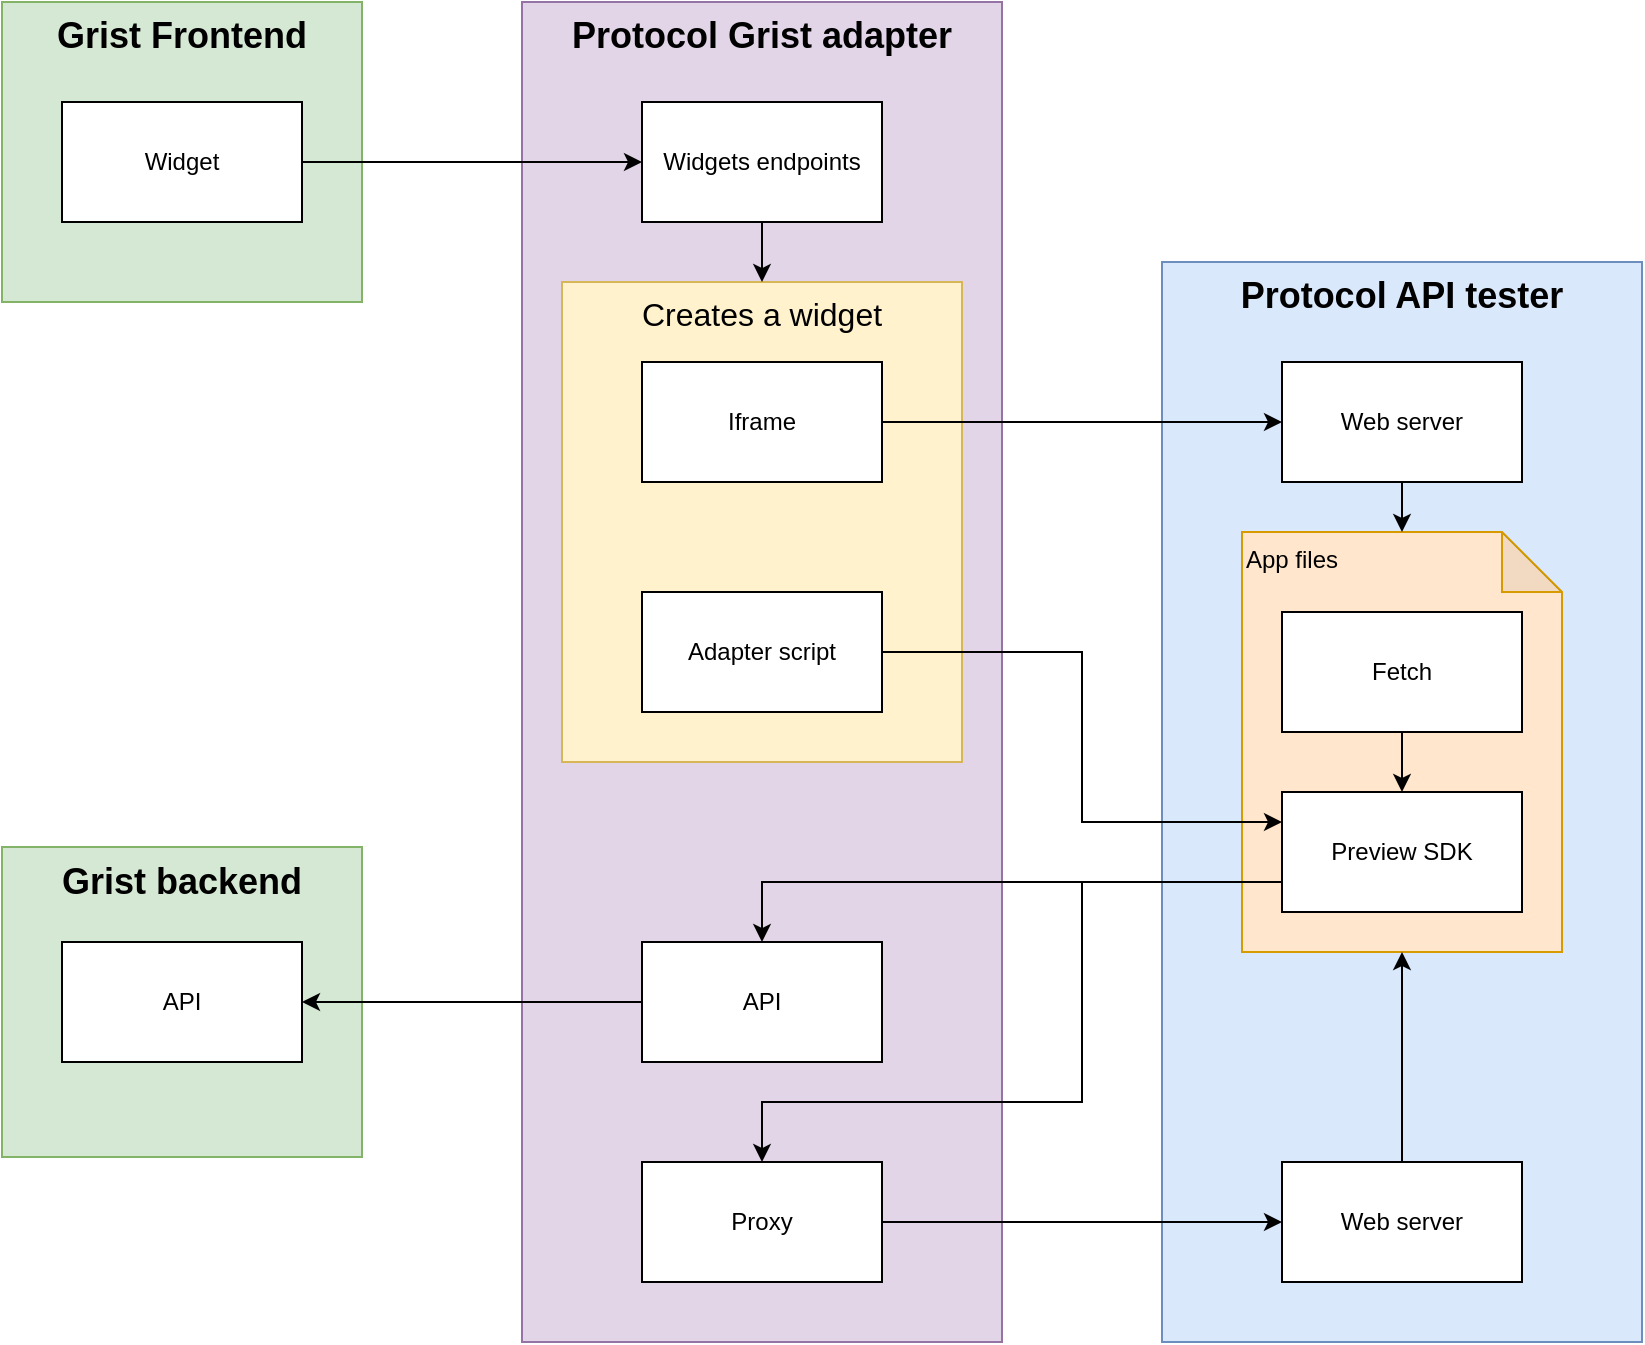 <mxfile version="26.0.14">
  <diagram name="Page-1" id="7D6k7a1DPq9Y21HlJznf">
    <mxGraphModel dx="604" dy="496" grid="1" gridSize="10" guides="1" tooltips="1" connect="1" arrows="1" fold="1" page="1" pageScale="1" pageWidth="827" pageHeight="1169" math="0" shadow="0">
      <root>
        <mxCell id="0" />
        <mxCell id="1" parent="0" />
        <mxCell id="uUIXt3l1hIsYvDul6F37-49" value="&lt;b&gt;&lt;font style=&quot;font-size: 18px;&quot;&gt;Protocol Grist adapter&lt;/font&gt;&lt;/b&gt;" style="rounded=0;whiteSpace=wrap;html=1;verticalAlign=top;fillColor=#e1d5e7;strokeColor=#9673a6;" parent="1" vertex="1">
          <mxGeometry x="440" y="660" width="240" height="670" as="geometry" />
        </mxCell>
        <mxCell id="uUIXt3l1hIsYvDul6F37-51" value="&lt;font style=&quot;font-size: 16px;&quot;&gt;Creates a widget&lt;/font&gt;" style="rounded=0;whiteSpace=wrap;html=1;verticalAlign=top;fillColor=#fff2cc;strokeColor=#d6b656;" parent="1" vertex="1">
          <mxGeometry x="460" y="800" width="200" height="240" as="geometry" />
        </mxCell>
        <mxCell id="uUIXt3l1hIsYvDul6F37-53" value="Iframe" style="rounded=0;whiteSpace=wrap;html=1;verticalAlign=middle;" parent="1" vertex="1">
          <mxGeometry x="500" y="840" width="120" height="60" as="geometry" />
        </mxCell>
        <mxCell id="uUIXt3l1hIsYvDul6F37-54" value="Adapter script" style="rounded=0;whiteSpace=wrap;html=1;verticalAlign=middle;" parent="1" vertex="1">
          <mxGeometry x="500" y="955" width="120" height="60" as="geometry" />
        </mxCell>
        <mxCell id="uUIXt3l1hIsYvDul6F37-55" value="&lt;b&gt;&lt;font style=&quot;font-size: 18px;&quot;&gt;Grist Frontend&lt;/font&gt;&lt;/b&gt;" style="rounded=0;whiteSpace=wrap;html=1;verticalAlign=top;fillColor=#d5e8d4;strokeColor=#82b366;" parent="1" vertex="1">
          <mxGeometry x="180" y="660" width="180" height="150" as="geometry" />
        </mxCell>
        <mxCell id="uUIXt3l1hIsYvDul6F37-56" value="Widget" style="rounded=0;whiteSpace=wrap;html=1;verticalAlign=middle;" parent="1" vertex="1">
          <mxGeometry x="210" y="710" width="120" height="60" as="geometry" />
        </mxCell>
        <mxCell id="uUIXt3l1hIsYvDul6F37-57" value="&lt;font style=&quot;font-size: 18px;&quot;&gt;&lt;b&gt;Grist backend&lt;/b&gt;&lt;/font&gt;" style="rounded=0;whiteSpace=wrap;html=1;verticalAlign=top;fillColor=#d5e8d4;strokeColor=#82b366;" parent="1" vertex="1">
          <mxGeometry x="180" y="1082.5" width="180" height="155" as="geometry" />
        </mxCell>
        <mxCell id="uUIXt3l1hIsYvDul6F37-58" value="API" style="rounded=0;whiteSpace=wrap;html=1;" parent="1" vertex="1">
          <mxGeometry x="210" y="1130" width="120" height="60" as="geometry" />
        </mxCell>
        <mxCell id="uUIXt3l1hIsYvDul6F37-63" value="" style="edgeStyle=orthogonalEdgeStyle;rounded=0;orthogonalLoop=1;jettySize=auto;html=1;entryX=0.5;entryY=0;entryDx=0;entryDy=0;" parent="1" source="uUIXt3l1hIsYvDul6F37-60" target="uUIXt3l1hIsYvDul6F37-51" edge="1">
          <mxGeometry relative="1" as="geometry">
            <mxPoint x="560" y="850" as="targetPoint" />
          </mxGeometry>
        </mxCell>
        <mxCell id="uUIXt3l1hIsYvDul6F37-60" value="Widgets endpoints" style="rounded=0;whiteSpace=wrap;html=1;verticalAlign=middle;" parent="1" vertex="1">
          <mxGeometry x="500" y="710" width="120" height="60" as="geometry" />
        </mxCell>
        <mxCell id="uUIXt3l1hIsYvDul6F37-61" value="" style="edgeStyle=orthogonalEdgeStyle;rounded=0;orthogonalLoop=1;jettySize=auto;html=1;entryX=0;entryY=0.5;entryDx=0;entryDy=0;exitX=1;exitY=0.5;exitDx=0;exitDy=0;" parent="1" source="uUIXt3l1hIsYvDul6F37-56" target="uUIXt3l1hIsYvDul6F37-60" edge="1">
          <mxGeometry relative="1" as="geometry" />
        </mxCell>
        <mxCell id="uUIXt3l1hIsYvDul6F37-64" value="&lt;font style=&quot;font-size: 18px;&quot;&gt;&lt;b&gt;Protocol API tester&lt;/b&gt;&lt;/font&gt;" style="rounded=0;whiteSpace=wrap;html=1;verticalAlign=top;fillColor=#dae8fc;strokeColor=#6c8ebf;" parent="1" vertex="1">
          <mxGeometry x="760" y="790" width="240" height="540" as="geometry" />
        </mxCell>
        <mxCell id="uUIXt3l1hIsYvDul6F37-65" value="App files" style="shape=note;whiteSpace=wrap;html=1;backgroundOutline=1;darkOpacity=0.05;fillColor=#ffe6cc;strokeColor=#d79b00;align=left;verticalAlign=top;" parent="1" vertex="1">
          <mxGeometry x="800" y="925" width="160" height="210" as="geometry" />
        </mxCell>
        <mxCell id="uUIXt3l1hIsYvDul6F37-84" value="" style="edgeStyle=orthogonalEdgeStyle;rounded=0;orthogonalLoop=1;jettySize=auto;html=1;entryX=0.5;entryY=0;entryDx=0;entryDy=0;exitX=0;exitY=0.5;exitDx=0;exitDy=0;" parent="1" source="uUIXt3l1hIsYvDul6F37-66" target="uUIXt3l1hIsYvDul6F37-75" edge="1">
          <mxGeometry relative="1" as="geometry">
            <mxPoint x="740.0" y="1085.0" as="targetPoint" />
            <Array as="points">
              <mxPoint x="820" y="1100" />
              <mxPoint x="720" y="1100" />
              <mxPoint x="720" y="1210" />
              <mxPoint x="560" y="1210" />
            </Array>
          </mxGeometry>
        </mxCell>
        <mxCell id="o_rHpGyGEbWgPt3pLnyA-2" value="" style="edgeStyle=orthogonalEdgeStyle;rounded=0;orthogonalLoop=1;jettySize=auto;html=1;entryX=0.5;entryY=0;entryDx=0;entryDy=0;exitX=0;exitY=0.75;exitDx=0;exitDy=0;" edge="1" parent="1" source="uUIXt3l1hIsYvDul6F37-66" target="uUIXt3l1hIsYvDul6F37-78">
          <mxGeometry relative="1" as="geometry">
            <mxPoint x="740" y="1085" as="targetPoint" />
          </mxGeometry>
        </mxCell>
        <mxCell id="uUIXt3l1hIsYvDul6F37-66" value="Preview SDK" style="rounded=0;whiteSpace=wrap;html=1;" parent="1" vertex="1">
          <mxGeometry x="820" y="1055" width="120" height="60" as="geometry" />
        </mxCell>
        <mxCell id="uUIXt3l1hIsYvDul6F37-67" value="" style="edgeStyle=orthogonalEdgeStyle;rounded=0;orthogonalLoop=1;jettySize=auto;html=1;" parent="1" source="uUIXt3l1hIsYvDul6F37-68" target="uUIXt3l1hIsYvDul6F37-66" edge="1">
          <mxGeometry relative="1" as="geometry" />
        </mxCell>
        <mxCell id="uUIXt3l1hIsYvDul6F37-68" value="Fetch" style="rounded=0;whiteSpace=wrap;html=1;" parent="1" vertex="1">
          <mxGeometry x="820" y="965" width="120" height="60" as="geometry" />
        </mxCell>
        <mxCell id="uUIXt3l1hIsYvDul6F37-82" value="" style="edgeStyle=orthogonalEdgeStyle;rounded=0;orthogonalLoop=1;jettySize=auto;html=1;entryX=0.5;entryY=0;entryDx=0;entryDy=0;entryPerimeter=0;" parent="1" source="uUIXt3l1hIsYvDul6F37-69" target="uUIXt3l1hIsYvDul6F37-65" edge="1">
          <mxGeometry relative="1" as="geometry" />
        </mxCell>
        <mxCell id="uUIXt3l1hIsYvDul6F37-69" value="Web server" style="rounded=0;whiteSpace=wrap;html=1;" parent="1" vertex="1">
          <mxGeometry x="820" y="840" width="120" height="60" as="geometry" />
        </mxCell>
        <mxCell id="uUIXt3l1hIsYvDul6F37-73" value="" style="edgeStyle=orthogonalEdgeStyle;rounded=0;orthogonalLoop=1;jettySize=auto;html=1;entryX=0;entryY=0.25;entryDx=0;entryDy=0;" parent="1" source="uUIXt3l1hIsYvDul6F37-54" target="uUIXt3l1hIsYvDul6F37-66" edge="1">
          <mxGeometry relative="1" as="geometry">
            <mxPoint x="700" y="950" as="targetPoint" />
          </mxGeometry>
        </mxCell>
        <mxCell id="uUIXt3l1hIsYvDul6F37-71" value="" style="edgeStyle=orthogonalEdgeStyle;rounded=0;orthogonalLoop=1;jettySize=auto;html=1;entryX=0;entryY=0.5;entryDx=0;entryDy=0;" parent="1" source="uUIXt3l1hIsYvDul6F37-53" target="uUIXt3l1hIsYvDul6F37-69" edge="1">
          <mxGeometry relative="1" as="geometry">
            <mxPoint x="700.0" y="870" as="targetPoint" />
          </mxGeometry>
        </mxCell>
        <mxCell id="uUIXt3l1hIsYvDul6F37-81" value="" style="edgeStyle=orthogonalEdgeStyle;rounded=0;orthogonalLoop=1;jettySize=auto;html=1;" parent="1" source="uUIXt3l1hIsYvDul6F37-74" target="uUIXt3l1hIsYvDul6F37-65" edge="1">
          <mxGeometry relative="1" as="geometry">
            <mxPoint x="880" y="1140" as="targetPoint" />
          </mxGeometry>
        </mxCell>
        <mxCell id="uUIXt3l1hIsYvDul6F37-74" value="Web server" style="rounded=0;whiteSpace=wrap;html=1;" parent="1" vertex="1">
          <mxGeometry x="820" y="1240" width="120" height="60" as="geometry" />
        </mxCell>
        <mxCell id="uUIXt3l1hIsYvDul6F37-80" value="" style="edgeStyle=orthogonalEdgeStyle;rounded=0;orthogonalLoop=1;jettySize=auto;html=1;" parent="1" source="uUIXt3l1hIsYvDul6F37-75" target="uUIXt3l1hIsYvDul6F37-74" edge="1">
          <mxGeometry relative="1" as="geometry">
            <mxPoint x="700.0" y="1210.0" as="targetPoint" />
          </mxGeometry>
        </mxCell>
        <mxCell id="uUIXt3l1hIsYvDul6F37-75" value="Proxy" style="rounded=0;whiteSpace=wrap;html=1;verticalAlign=middle;" parent="1" vertex="1">
          <mxGeometry x="500" y="1240" width="120" height="60" as="geometry" />
        </mxCell>
        <mxCell id="uUIXt3l1hIsYvDul6F37-88" value="" style="edgeStyle=orthogonalEdgeStyle;rounded=0;orthogonalLoop=1;jettySize=auto;html=1;entryX=1;entryY=0.5;entryDx=0;entryDy=0;" parent="1" source="uUIXt3l1hIsYvDul6F37-78" target="uUIXt3l1hIsYvDul6F37-58" edge="1">
          <mxGeometry relative="1" as="geometry">
            <mxPoint x="420" y="1150.0" as="targetPoint" />
          </mxGeometry>
        </mxCell>
        <mxCell id="uUIXt3l1hIsYvDul6F37-78" value="API" style="rounded=0;whiteSpace=wrap;html=1;verticalAlign=middle;" parent="1" vertex="1">
          <mxGeometry x="500" y="1130" width="120" height="60" as="geometry" />
        </mxCell>
      </root>
    </mxGraphModel>
  </diagram>
</mxfile>
